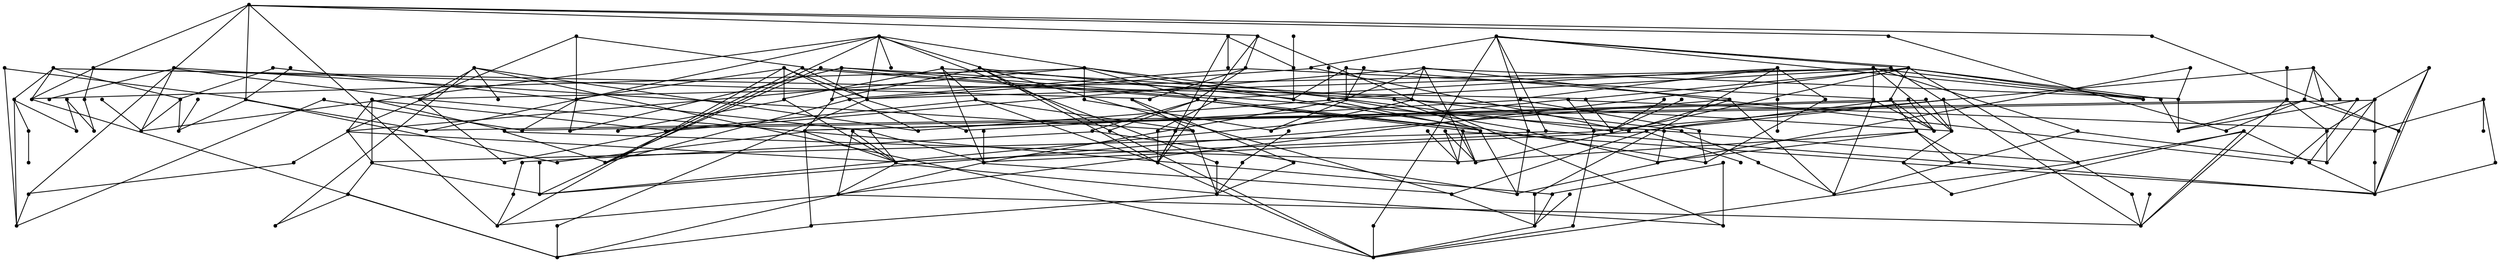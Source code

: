 strict graph {
    splines="line";
    node [margin=0 shape=point style=filled];

    0 [label="n0"]
    1 [label="n1"]
    2 [label="n2"]
    3 [label="n3"]
    4 [label="n4"]
    5 [label="n5"]
    6 [label="n6"]
    7 [label="n7"]
    8 [label="n8"]
    9 [label="n9"]
    10 [label="n10"]
    11 [label="n11"]
    12 [label="n12"]
    13 [label="n13"]
    14 [label="n14"]
    15 [label="n15"]
    16 [label="n16"]
    17 [label="n17"]
    18 [label="n18"]
    19 [label="n19"]
    20 [label="n20"]
    21 [label="n21"]
    22 [label="n22"]
    23 [label="n23"]
    24 [label="n24"]
    25 [label="n25"]
    26 [label="n26"]
    27 [label="n27"]
    28 [label="n28"]
    29 [label="n29"]
    30 [label="n30"]
    31 [label="n31"]
    32 [label="n32"]
    33 [label="n33"]
    34 [label="n34"]
    35 [label="n35"]
    36 [label="n36"]
    37 [label="n37"]
    38 [label="n38"]
    39 [label="n39"]
    40 [label="n40"]
    41 [label="n41"]
    42 [label="n42"]
    43 [label="n43"]
    44 [label="n44"]
    45 [label="n45"]
    46 [label="n46"]
    47 [label="n47"]
    48 [label="n48"]
    49 [label="n49"]
    50 [label="n50"]
    51 [label="n51"]
    52 [label="n52"]
    53 [label="n53"]
    54 [label="n54"]
    55 [label="n55"]
    56 [label="n56"]
    57 [label="n57"]
    58 [label="n58"]
    59 [label="n59"]
    60 [label="n60"]
    61 [label="n61"]
    62 [label="n62"]
    63 [label="n63"]
    64 [label="n64"]
    65 [label="n65"]
    66 [label="n66"]
    67 [label="n67"]
    68 [label="n68"]
    69 [label="n69"]
    70 [label="n70"]
    71 [label="n71"]
    72 [label="n72"]
    73 [label="n73"]
    74 [label="n74"]
    75 [label="n75"]
    76 [label="n76"]
    77 [label="n77"]
    78 [label="n78"]
    79 [label="n79"]
    80 [label="n80"]
    81 [label="n81"]
    82 [label="n82"]
    83 [label="n83"]
    84 [label="n84"]
    85 [label="n85"]
    86 [label="n86"]
    87 [label="n87"]
    88 [label="n88"]
    89 [label="n89"]
    90 [label="n90"]
    91 [label="n91"]
    92 [label="n92"]
    93 [label="n93"]
    94 [label="n94"]
    95 [label="n95"]
    96 [label="n96"]
    97 [label="n97"]
    98 [label="n98"]
    99 [label="n99"]
    100 [label="n100"]
    101 [label="n101"]
    102 [label="n102"]
    103 [label="n103"]
    104 [label="n104"]
    105 [label="n105"]
    106 [label="n106"]
    107 [label="n107"]
    108 [label="n108"]
    109 [label="n109"]
    110 [label="n110"]
    111 [label="n111"]
    112 [label="n112"]
    113 [label="n113"]
    114 [label="n114"]
    115 [label="n115"]
    116 [label="n116"]
    117 [label="n117"]
    118 [label="n118"]
    119 [label="n119"]
    120 [label="n120"]
    121 [label="n121"]
    122 [label="n122"]
    123 [label="n123"]
    124 [label="n124"]
    125 [label="n125"]
    126 [label="n126"]
    127 [label="n127"]
    128 [label="n128"]
    129 [label="n129"]
    130 [label="n130"]
    131 [label="n131"]
    132 [label="n132"]
    133 [label="n133"]
    134 [label="n134"]
    135 [label="n135"]
    136 [label="n136"]
    137 [label="n137"]
    138 [label="n138"]
    139 [label="n139"]
    140 [label="n140"]
    141 [label="n141"]
    142 [label="n142"]
    143 [label="n143"]
    144 [label="n144"]
    145 [label="n145"]
    146 [label="n146"]
    147 [label="n147"]
    148 [label="n148"]
    149 [label="n149"]
    150 [label="n150"]
    151 [label="n151"]
    152 [label="n152"]
    153 [label="n153"]
    154 [label="n154"]
    155 [label="n155"]
    156 [label="n156"]
    157 [label="n157"]
    158 [label="n158"]
    159 [label="n159"]
    160 [label="n160"]
    161 [label="n161"]
    162 [label="n162"]
    163 [label="n163"]
    164 [label="n164"]
    165 [label="n165"]
    166 [label="n166"]
    167 [label="n167"]
    168 [label="n168"]
    169 [label="n169"]
    170 [label="n170"]
    171 [label="n171"]
    172 [label="n172"]
    173 [label="n173"]
    174 [label="n174"]
    175 [label="n175"]
    176 [label="n176"]
    177 [label="n177"]
    178 [label="n178"]
    179 [label="n179"]
    180 [label="n180"]
    181 [label="n181"]
    182 [label="n182"]
    183 [label="n183"]
    184 [label="n184"]
    185 [label="n185"]
    186 [label="n186"]
    187 [label="n187"]
    188 [label="n188"]
    189 [label="n189"]
    190 [label="n190"]
    191 [label="n191"]
    192 [label="n192"]
    193 [label="n193"]
    194 [label="n194"]
    195 [label="n195"]
    196 [label="n196"]
    197 [label="n197"]
    198 [label="n198"]
    199 [label="n199"]

    0 -- 94
    0 -- 8
    0 -- 73
    1 -- 195
    1 -- 9
    1 -- 150
    1 -- 188
    1 -- 41
    1 -- 40
    1 -- 100
    2 -- 88
    2 -- 99
    2 -- 105
    2 -- 118
    3 -- 189
    3 -- 118
    3 -- 136
    3 -- 187
    4 -- 48
    4 -- 167
    4 -- 32
    4 -- 108
    5 -- 184
    5 -- 55
    5 -- 70
    5 -- 74
    5 -- 154
    5 -- 174
    5 -- 185
    5 -- 197
    6 -- 91
    6 -- 109
    6 -- 163
    7 -- 81
    7 -- 131
    7 -- 25
    7 -- 57
    8 -- 55
    8 -- 67
    8 -- 176
    9 -- 14
    9 -- 166
    9 -- 172
    10 -- 172
    10 -- 92
    10 -- 104
    11 -- 49
    11 -- 130
    11 -- 63
    11 -- 103
    11 -- 164
    11 -- 19
    11 -- 26
    12 -- 73
    12 -- 123
    12 -- 195
    12 -- 191
    12 -- 55
    13 -- 151
    14 -- 173
    14 -- 16
    14 -- 37
    14 -- 67
    15 -- 172
    16 -- 176
    17 -- 60
    17 -- 87
    17 -- 107
    17 -- 109
    17 -- 169
    17 -- 175
    18 -- 81
    18 -- 140
    18 -- 117
    18 -- 42
    18 -- 67
    19 -- 55
    19 -- 182
    20 -- 161
    21 -- 168
    22 -- 75
    22 -- 71
    22 -- 110
    22 -- 156
    22 -- 80
    23 -- 109
    24 -- 57
    24 -- 35
    25 -- 52
    25 -- 192
    25 -- 199
    26 -- 148
    26 -- 169
    26 -- 50
    26 -- 131
    26 -- 164
    26 -- 43
    26 -- 61
    27 -- 164
    27 -- 55
    27 -- 36
    27 -- 37
    27 -- 94
    27 -- 99
    28 -- 137
    28 -- 199
    29 -- 176
    29 -- 75
    30 -- 166
    30 -- 122
    31 -- 68
    33 -- 111
    33 -- 126
    33 -- 154
    33 -- 94
    34 -- 96
    35 -- 125
    35 -- 134
    36 -- 159
    36 -- 162
    37 -- 168
    37 -- 159
    37 -- 133
    38 -- 114
    39 -- 157
    39 -- 69
    39 -- 171
    40 -- 81
    40 -- 194
    40 -- 173
    41 -- 186
    42 -- 113
    43 -- 187
    44 -- 100
    45 -- 65
    45 -- 123
    45 -- 60
    45 -- 125
    46 -- 154
    47 -- 99
    47 -- 133
    48 -- 157
    48 -- 181
    48 -- 186
    49 -- 183
    50 -- 83
    50 -- 106
    50 -- 168
    51 -- 140
    52 -- 101
    53 -- 100
    53 -- 199
    54 -- 104
    55 -- 56
    55 -- 143
    56 -- 193
    57 -- 114
    57 -- 154
    58 -- 87
    58 -- 179
    59 -- 89
    59 -- 107
    59 -- 117
    59 -- 155
    60 -- 113
    60 -- 78
    61 -- 181
    62 -- 125
    63 -- 68
    63 -- 187
    64 -- 136
    64 -- 181
    65 -- 172
    65 -- 126
    65 -- 107
    66 -- 97
    66 -- 90
    66 -- 149
    67 -- 79
    67 -- 77
    67 -- 119
    67 -- 178
    68 -- 178
    68 -- 191
    69 -- 162
    69 -- 137
    69 -- 149
    69 -- 153
    70 -- 163
    70 -- 183
    70 -- 139
    70 -- 172
    70 -- 105
    71 -- 72
    73 -- 137
    73 -- 88
    74 -- 145
    75 -- 82
    75 -- 178
    76 -- 161
    76 -- 169
    77 -- 93
    77 -- 198
    78 -- 127
    79 -- 161
    79 -- 116
    79 -- 169
    80 -- 143
    80 -- 170
    81 -- 193
    82 -- 172
    83 -- 179
    83 -- 161
    83 -- 132
    83 -- 115
    84 -- 108
    84 -- 149
    84 -- 197
    85 -- 129
    86 -- 183
    86 -- 191
    86 -- 94
    86 -- 112
    86 -- 165
    87 -- 181
    89 -- 161
    89 -- 176
    91 -- 182
    91 -- 159
    91 -- 197
    93 -- 144
    94 -- 122
    94 -- 117
    94 -- 158
    95 -- 197
    96 -- 145
    97 -- 171
    98 -- 99
    98 -- 106
    99 -- 116
    100 -- 114
    100 -- 141
    100 -- 174
    102 -- 120
    102 -- 126
    103 -- 155
    103 -- 171
    104 -- 163
    105 -- 133
    106 -- 128
    106 -- 125
    106 -- 139
    107 -- 158
    108 -- 146
    108 -- 134
    109 -- 125
    109 -- 113
    109 -- 130
    110 -- 151
    116 -- 189
    116 -- 171
    117 -- 134
    117 -- 147
    117 -- 155
    118 -- 183
    120 -- 145
    121 -- 134
    121 -- 148
    122 -- 151
    123 -- 134
    123 -- 180
    124 -- 140
    125 -- 139
    125 -- 193
    126 -- 145
    127 -- 159
    129 -- 153
    129 -- 174
    129 -- 187
    130 -- 179
    130 -- 198
    131 -- 140
    133 -- 141
    133 -- 177
    133 -- 134
    134 -- 148
    134 -- 145
    135 -- 178
    136 -- 171
    138 -- 179
    139 -- 151
    142 -- 187
    144 -- 195
    145 -- 177
    145 -- 166
    146 -- 183
    147 -- 188
    148 -- 195
    148 -- 187
    149 -- 152
    150 -- 157
    151 -- 183
    152 -- 171
    153 -- 175
    153 -- 162
    155 -- 160
    155 -- 197
    156 -- 184
    157 -- 171
    160 -- 193
    160 -- 165
    170 -- 184
    172 -- 183
    177 -- 193
    178 -- 198
    179 -- 198
    188 -- 199
    190 -- 192
    190 -- 196
    194 -- 196
}